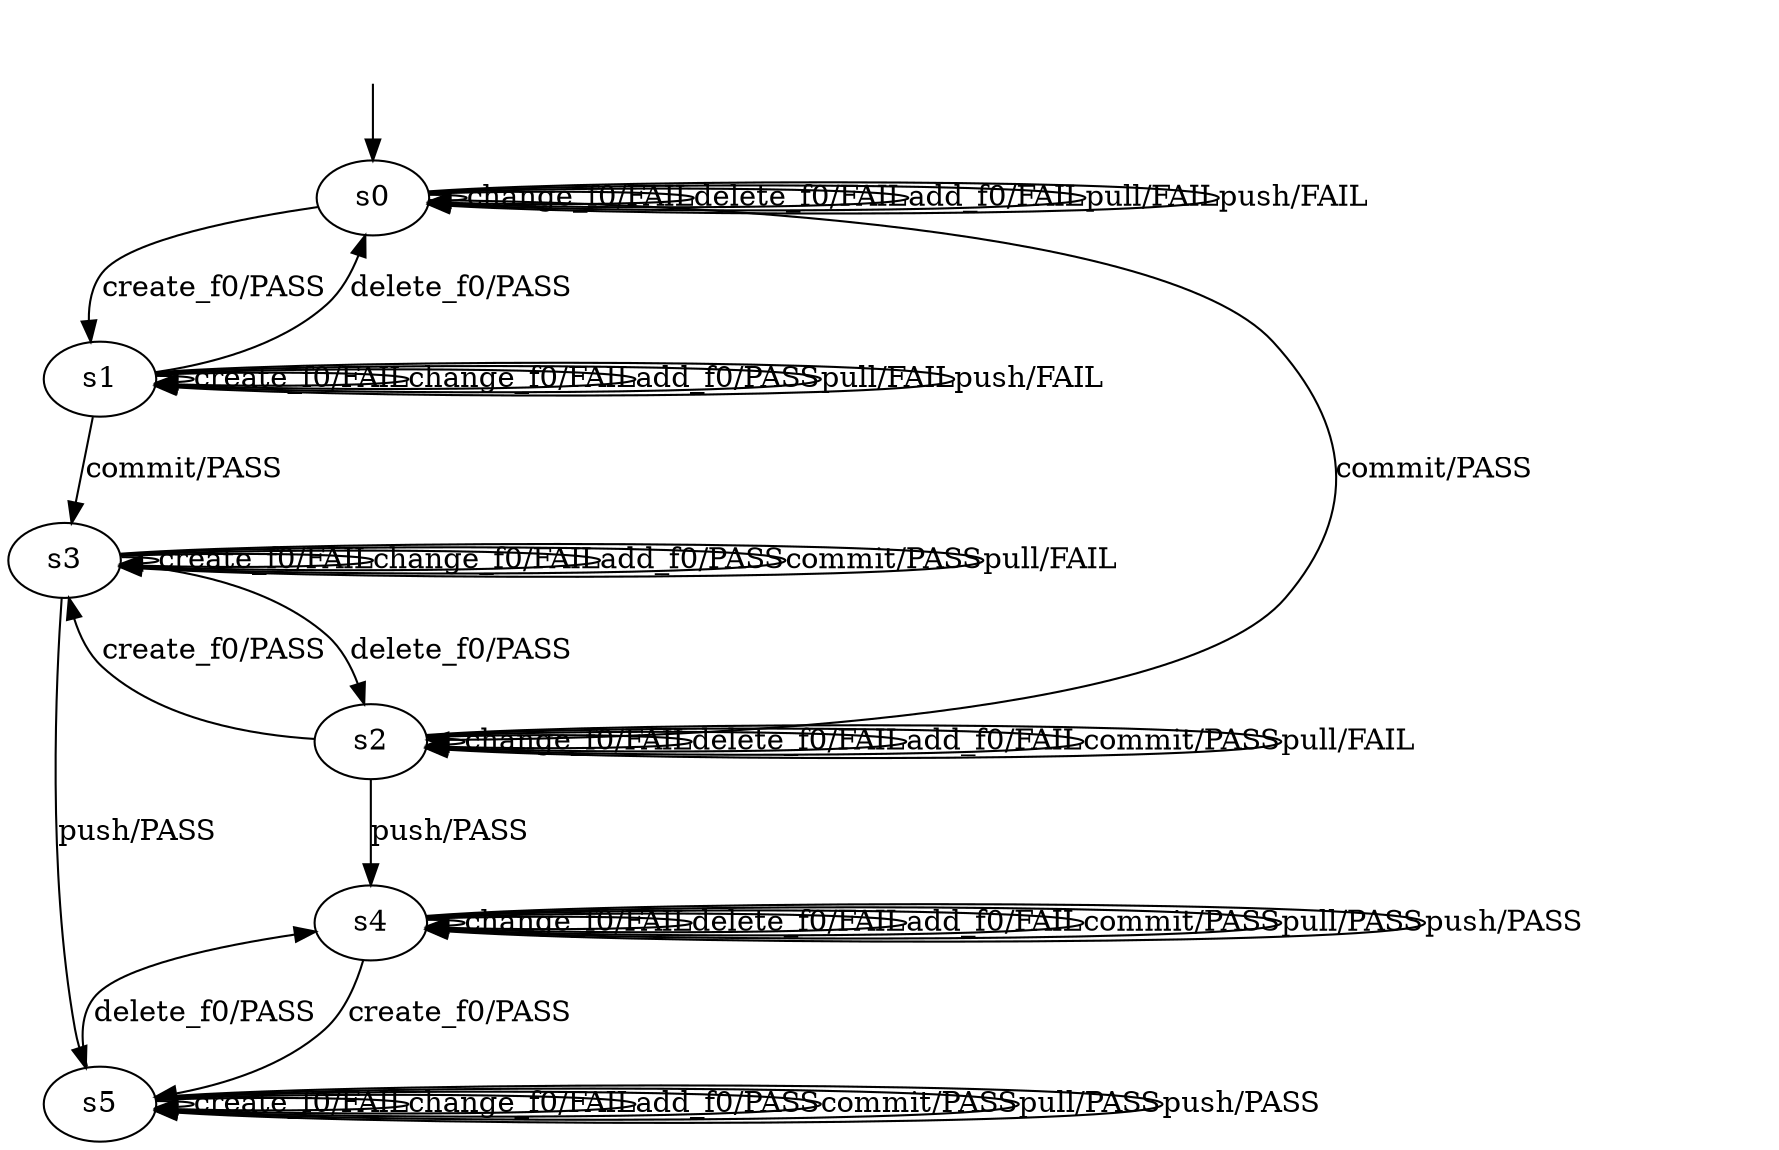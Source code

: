 digraph gitPython_empty_True_basic_with_remotes_L_star {
s0 [label="s0"];
s1 [label="s1"];
s2 [label="s2"];
s3 [label="s3"];
s4 [label="s4"];
s5 [label="s5"];
s0 -> s1  [label="create_f0/PASS"];
s0 -> s0  [label="change_f0/FAIL"];
s0 -> s0  [label="delete_f0/FAIL"];
s0 -> s0  [label="add_f0/FAIL"];
s0 -> s2  [label="commit/PASS"];
s0 -> s0  [label="pull/FAIL"];
s0 -> s0  [label="push/FAIL"];
s1 -> s1  [label="create_f0/FAIL"];
s1 -> s1  [label="change_f0/FAIL"];
s1 -> s0  [label="delete_f0/PASS"];
s1 -> s1  [label="add_f0/PASS"];
s1 -> s3  [label="commit/PASS"];
s1 -> s1  [label="pull/FAIL"];
s1 -> s1  [label="push/FAIL"];
s2 -> s3  [label="create_f0/PASS"];
s2 -> s2  [label="change_f0/FAIL"];
s2 -> s2  [label="delete_f0/FAIL"];
s2 -> s2  [label="add_f0/FAIL"];
s2 -> s2  [label="commit/PASS"];
s2 -> s2  [label="pull/FAIL"];
s2 -> s4  [label="push/PASS"];
s3 -> s3  [label="create_f0/FAIL"];
s3 -> s3  [label="change_f0/FAIL"];
s3 -> s2  [label="delete_f0/PASS"];
s3 -> s3  [label="add_f0/PASS"];
s3 -> s3  [label="commit/PASS"];
s3 -> s3  [label="pull/FAIL"];
s3 -> s5  [label="push/PASS"];
s4 -> s5  [label="create_f0/PASS"];
s4 -> s4  [label="change_f0/FAIL"];
s4 -> s4  [label="delete_f0/FAIL"];
s4 -> s4  [label="add_f0/FAIL"];
s4 -> s4  [label="commit/PASS"];
s4 -> s4  [label="pull/PASS"];
s4 -> s4  [label="push/PASS"];
s5 -> s5  [label="create_f0/FAIL"];
s5 -> s5  [label="change_f0/FAIL"];
s5 -> s4  [label="delete_f0/PASS"];
s5 -> s5  [label="add_f0/PASS"];
s5 -> s5  [label="commit/PASS"];
s5 -> s5  [label="pull/PASS"];
s5 -> s5  [label="push/PASS"];
__start0 [label="", shape=none];
__start0 -> s0  [label=""];
}

